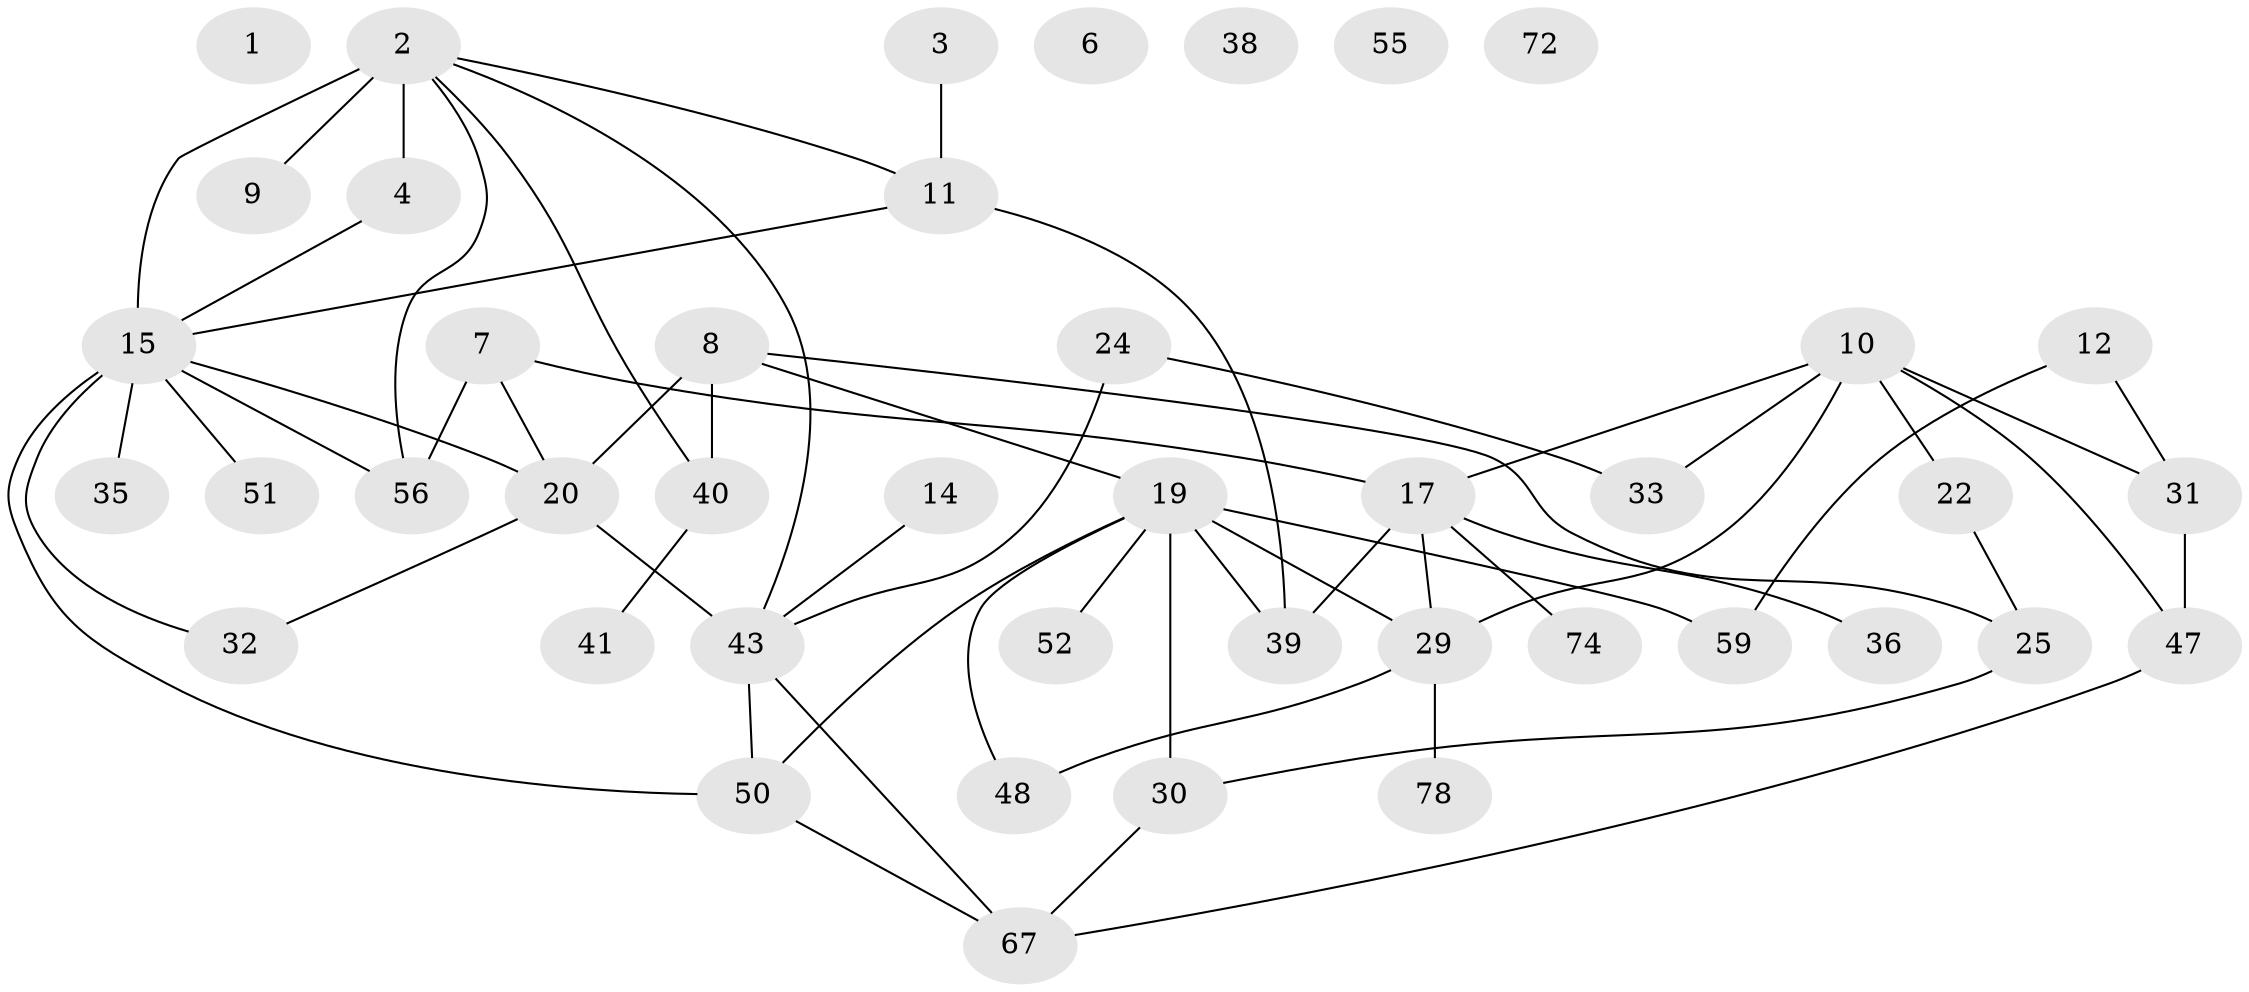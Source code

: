 // original degree distribution, {1: 0.18604651162790697, 5: 0.03488372093023256, 2: 0.3023255813953488, 0: 0.046511627906976744, 3: 0.23255813953488372, 4: 0.13953488372093023, 7: 0.011627906976744186, 6: 0.046511627906976744}
// Generated by graph-tools (version 1.1) at 2025/13/03/09/25 04:13:10]
// undirected, 43 vertices, 59 edges
graph export_dot {
graph [start="1"]
  node [color=gray90,style=filled];
  1 [super="+58"];
  2 [super="+5+42"];
  3 [super="+77"];
  4;
  6;
  7;
  8 [super="+63+18+13"];
  9;
  10 [super="+66"];
  11 [super="+75+34"];
  12;
  14;
  15 [super="+21+16"];
  17 [super="+23+54"];
  19 [super="+65+61+62+68"];
  20 [super="+80+86+28"];
  22;
  24;
  25;
  29 [super="+53"];
  30;
  31;
  32;
  33;
  35;
  36 [super="+71"];
  38;
  39 [super="+49+76"];
  40 [super="+73"];
  41;
  43 [super="+83+69+57"];
  47;
  48 [super="+60"];
  50;
  51;
  52;
  55;
  56 [super="+64"];
  59;
  67 [super="+82"];
  72;
  74;
  78;
  2 -- 15 [weight=4];
  2 -- 4;
  2 -- 11;
  2 -- 56;
  2 -- 9;
  2 -- 43;
  2 -- 40 [weight=2];
  3 -- 11;
  4 -- 15;
  7 -- 56;
  7 -- 20;
  7 -- 17;
  8 -- 20 [weight=3];
  8 -- 19;
  8 -- 25;
  8 -- 40 [weight=2];
  10 -- 33;
  10 -- 22;
  10 -- 31;
  10 -- 47;
  10 -- 29;
  10 -- 17;
  11 -- 39;
  11 -- 15;
  12 -- 31;
  12 -- 59;
  14 -- 43;
  15 -- 51;
  15 -- 50;
  15 -- 56;
  15 -- 32;
  15 -- 35;
  15 -- 20 [weight=2];
  17 -- 36;
  17 -- 29;
  17 -- 74;
  17 -- 39;
  19 -- 30;
  19 -- 50;
  19 -- 29;
  19 -- 48;
  19 -- 52;
  19 -- 39;
  19 -- 59;
  20 -- 43;
  20 -- 32;
  22 -- 25;
  24 -- 33;
  24 -- 43;
  25 -- 30;
  29 -- 48;
  29 -- 78;
  30 -- 67;
  31 -- 47;
  40 -- 41;
  43 -- 50;
  43 -- 67;
  47 -- 67;
  50 -- 67;
}
